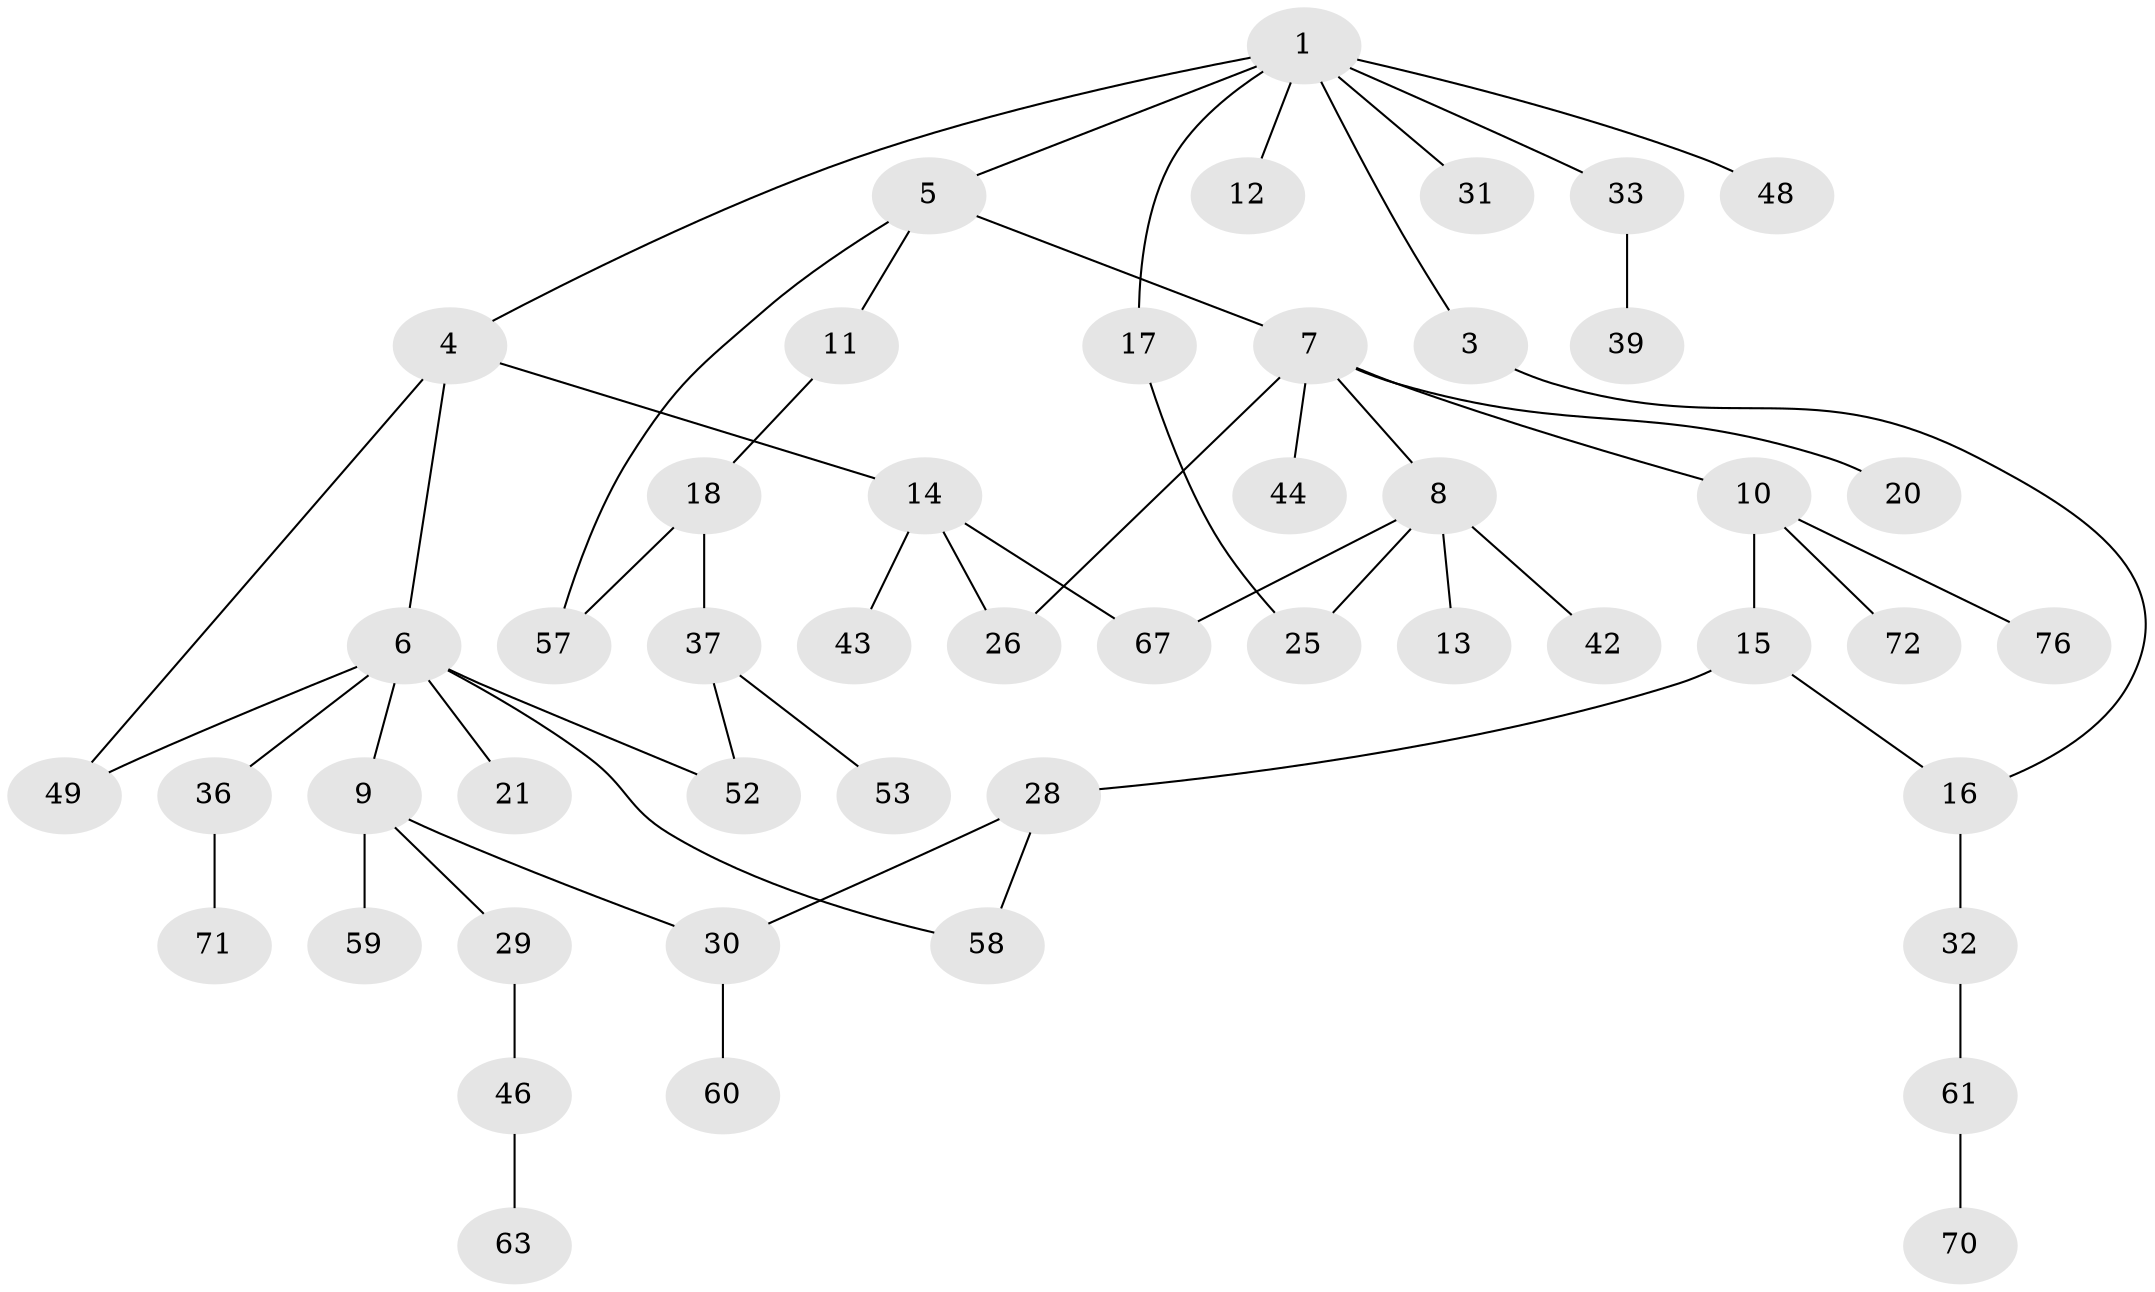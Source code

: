 // Generated by graph-tools (version 1.1) at 2025/23/03/03/25 07:23:35]
// undirected, 49 vertices, 57 edges
graph export_dot {
graph [start="1"]
  node [color=gray90,style=filled];
  1 [super="+2"];
  3;
  4 [super="+22"];
  5 [super="+56"];
  6 [super="+27"];
  7 [super="+50"];
  8 [super="+23"];
  9 [super="+40"];
  10 [super="+51"];
  11;
  12;
  13 [super="+19"];
  14 [super="+35"];
  15 [super="+64"];
  16 [super="+62"];
  17;
  18 [super="+24"];
  20 [super="+34"];
  21 [super="+66"];
  25;
  26;
  28 [super="+54"];
  29 [super="+41"];
  30 [super="+38"];
  31 [super="+55"];
  32 [super="+65"];
  33 [super="+73"];
  36;
  37;
  39;
  42;
  43 [super="+47"];
  44 [super="+45"];
  46;
  48;
  49;
  52 [super="+77"];
  53;
  57 [super="+69"];
  58 [super="+75"];
  59;
  60 [super="+74"];
  61;
  63 [super="+68"];
  67;
  70;
  71;
  72;
  76;
  1 -- 3;
  1 -- 4;
  1 -- 5;
  1 -- 12;
  1 -- 17;
  1 -- 31;
  1 -- 48;
  1 -- 33;
  3 -- 16;
  4 -- 6;
  4 -- 14;
  4 -- 49;
  5 -- 7;
  5 -- 11;
  5 -- 57;
  6 -- 9;
  6 -- 21;
  6 -- 49;
  6 -- 58;
  6 -- 36;
  6 -- 52;
  7 -- 8;
  7 -- 10;
  7 -- 20;
  7 -- 44;
  7 -- 26;
  8 -- 13;
  8 -- 42;
  8 -- 25;
  8 -- 67;
  9 -- 29;
  9 -- 30;
  9 -- 59;
  10 -- 15;
  10 -- 76;
  10 -- 72;
  11 -- 18;
  14 -- 26;
  14 -- 43;
  14 -- 67;
  15 -- 28;
  15 -- 16;
  16 -- 32;
  17 -- 25;
  18 -- 37;
  18 -- 57;
  28 -- 30;
  28 -- 58;
  29 -- 46;
  30 -- 60;
  32 -- 61;
  33 -- 39;
  36 -- 71;
  37 -- 53;
  37 -- 52;
  46 -- 63;
  61 -- 70;
}
